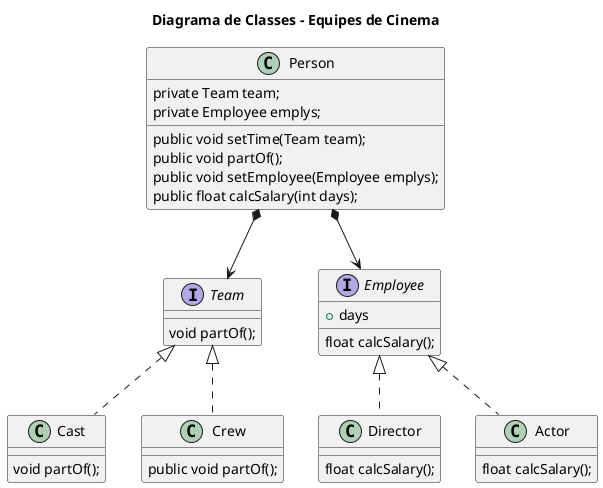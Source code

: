 @startuml EquipeCinema

title Diagrama de Classes - Equipes de Cinema

interface Team {
  void partOf();
}

class Cast implements Team {
  void partOf();
}

class Crew implements Team {
  public void partOf();
}

class Person {
    private Team team;
    private Employee emplys;
    public void setTime(Team team);
    public void partOf();
    public void setEmployee(Employee emplys);
    public float calcSalary(int days);
}

Person *--> Team

interface Employee {
  +days
  float calcSalary();
}

class Director implements Employee {
  float calcSalary();
}

class Actor implements Employee {
float calcSalary();
}

Person *--> Employee

@enduml